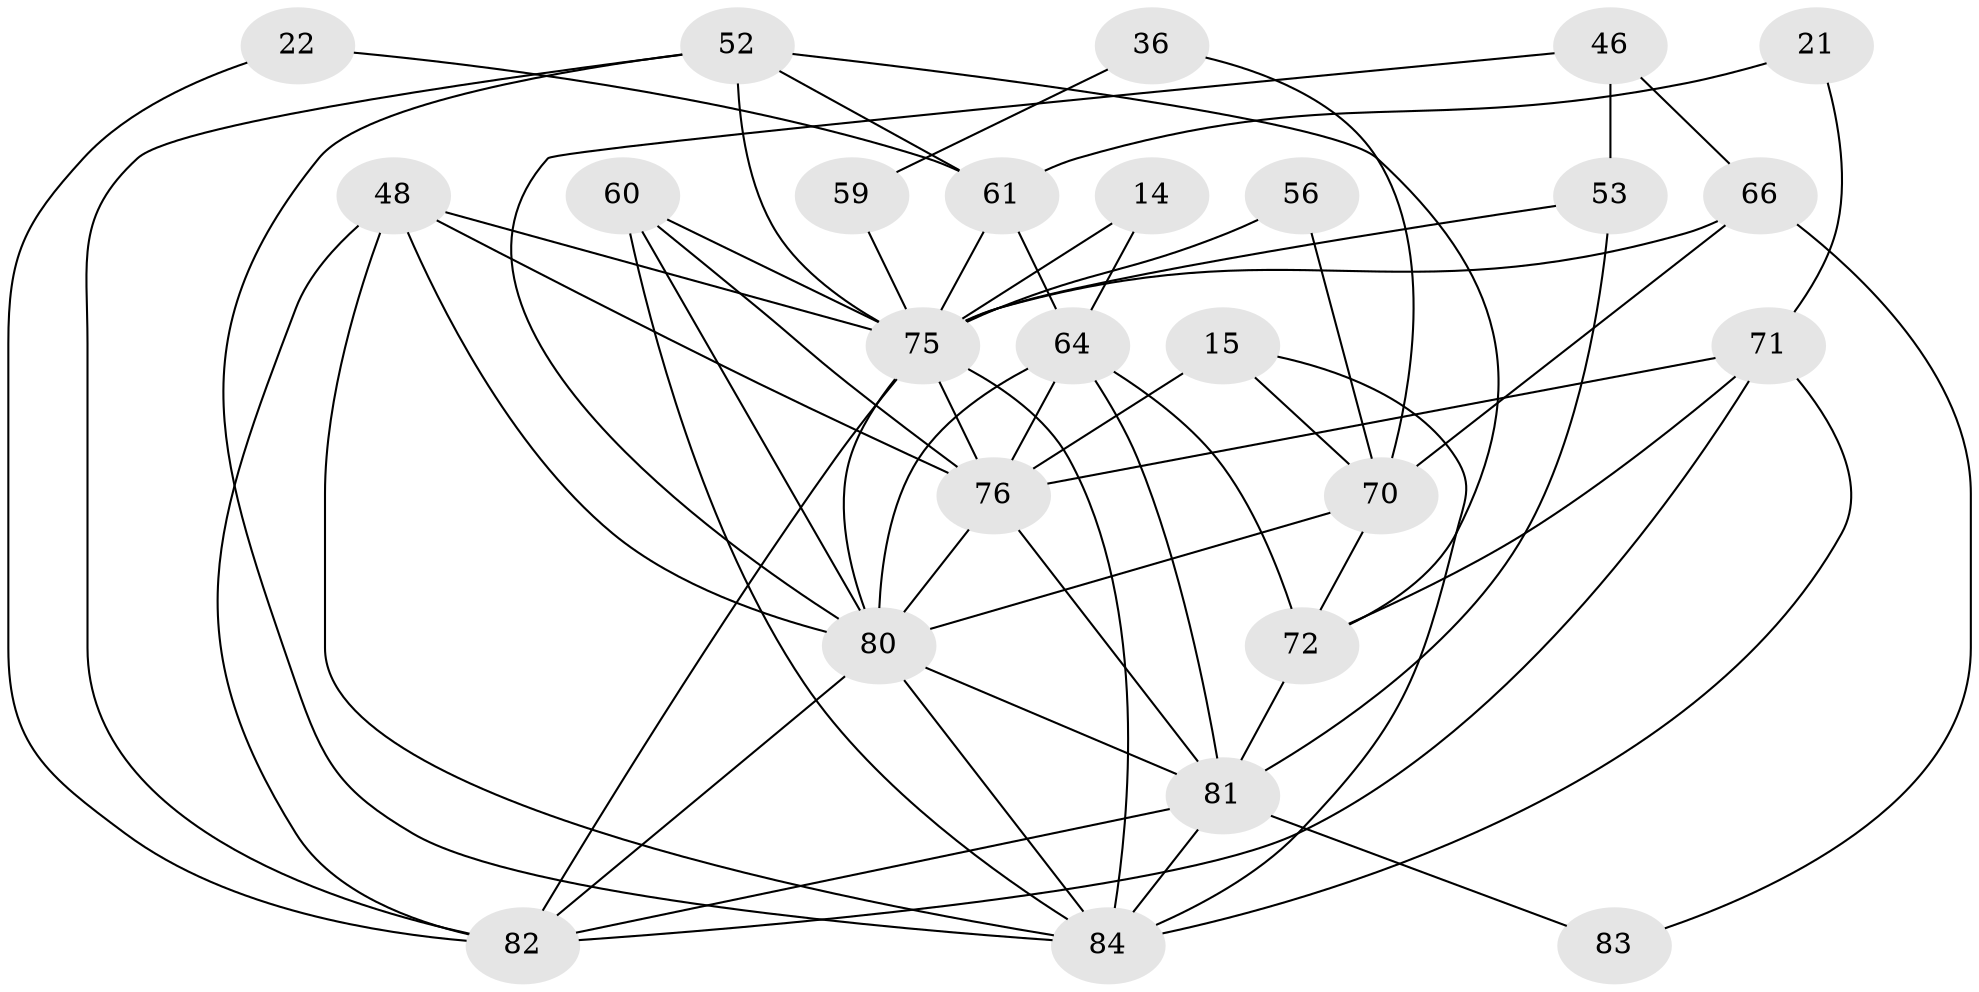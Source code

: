 // original degree distribution, {3: 0.34523809523809523, 4: 0.2619047619047619, 2: 0.09523809523809523, 5: 0.20238095238095238, 6: 0.023809523809523808, 7: 0.023809523809523808, 8: 0.03571428571428571, 10: 0.011904761904761904}
// Generated by graph-tools (version 1.1) at 2025/55/03/04/25 21:55:11]
// undirected, 25 vertices, 61 edges
graph export_dot {
graph [start="1"]
  node [color=gray90,style=filled];
  14;
  15;
  21 [super="+17"];
  22;
  36;
  46 [super="+7"];
  48 [super="+41"];
  52 [super="+20"];
  53 [super="+38+34"];
  56;
  59;
  60 [super="+26"];
  61 [super="+25"];
  64 [super="+44"];
  66 [super="+30+47"];
  70 [super="+12"];
  71 [super="+42"];
  72 [super="+24+23+54"];
  75 [super="+50+45+74"];
  76 [super="+67+39+62+58+33+16"];
  80 [super="+68+69+49+63"];
  81 [super="+65+28"];
  82 [super="+35+79"];
  83;
  84 [super="+4+78"];
  14 -- 75;
  14 -- 64 [weight=2];
  15 -- 70 [weight=2];
  15 -- 76;
  15 -- 84 [weight=2];
  21 -- 71;
  21 -- 61;
  22 -- 61;
  22 -- 82;
  36 -- 59;
  36 -- 70;
  46 -- 53;
  46 -- 66 [weight=2];
  46 -- 80 [weight=2];
  48 -- 82;
  48 -- 76 [weight=3];
  48 -- 84 [weight=2];
  48 -- 80;
  48 -- 75;
  52 -- 61 [weight=2];
  52 -- 82;
  52 -- 75 [weight=2];
  52 -- 72 [weight=2];
  52 -- 84 [weight=2];
  53 -- 75 [weight=4];
  53 -- 81 [weight=2];
  56 -- 70;
  56 -- 75;
  59 -- 75 [weight=2];
  60 -- 84 [weight=2];
  60 -- 75;
  60 -- 80;
  60 -- 76;
  61 -- 64;
  61 -- 75;
  64 -- 80 [weight=3];
  64 -- 72;
  64 -- 76 [weight=2];
  64 -- 81;
  66 -- 70;
  66 -- 75 [weight=4];
  66 -- 83;
  70 -- 72;
  70 -- 80 [weight=2];
  71 -- 72;
  71 -- 82;
  71 -- 76 [weight=3];
  71 -- 84;
  72 -- 81 [weight=5];
  75 -- 84 [weight=3];
  75 -- 82 [weight=2];
  75 -- 80;
  75 -- 76 [weight=4];
  76 -- 81 [weight=3];
  76 -- 80;
  80 -- 81;
  80 -- 82 [weight=2];
  80 -- 84;
  81 -- 83;
  81 -- 84 [weight=4];
  81 -- 82 [weight=2];
}
